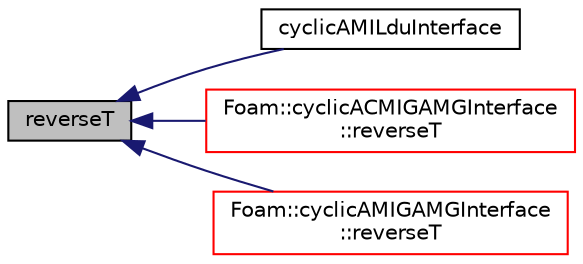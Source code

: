 digraph "reverseT"
{
  bgcolor="transparent";
  edge [fontname="Helvetica",fontsize="10",labelfontname="Helvetica",labelfontsize="10"];
  node [fontname="Helvetica",fontsize="10",shape=record];
  rankdir="LR";
  Node1 [label="reverseT",height=0.2,width=0.4,color="black", fillcolor="grey75", style="filled", fontcolor="black"];
  Node1 -> Node2 [dir="back",color="midnightblue",fontsize="10",style="solid",fontname="Helvetica"];
  Node2 [label="cyclicAMILduInterface",height=0.2,width=0.4,color="black",URL="$a00470.html#a1844926e7ced9cfd73984e65d06c4021",tooltip="Construct null. "];
  Node1 -> Node3 [dir="back",color="midnightblue",fontsize="10",style="solid",fontname="Helvetica"];
  Node3 [label="Foam::cyclicACMIGAMGInterface\l::reverseT",height=0.2,width=0.4,color="red",URL="$a00458.html#a8449a6b191feb77a67a0e5abb8b0ac9f",tooltip="Return neighbour-cell transformation tensor. "];
  Node1 -> Node4 [dir="back",color="midnightblue",fontsize="10",style="solid",fontname="Helvetica"];
  Node4 [label="Foam::cyclicAMIGAMGInterface\l::reverseT",height=0.2,width=0.4,color="red",URL="$a00468.html#a8449a6b191feb77a67a0e5abb8b0ac9f",tooltip="Return neighbour-cell transformation tensor. "];
}
